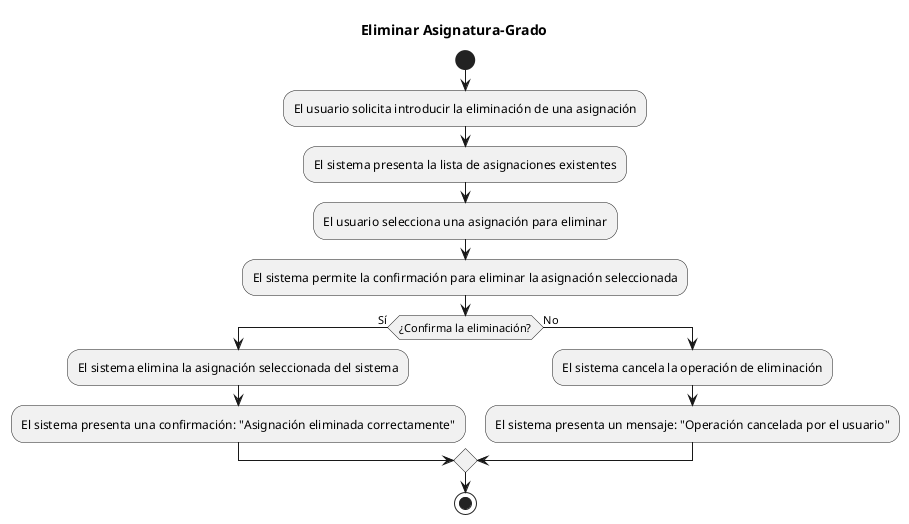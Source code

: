 @startuml

title Eliminar Asignatura-Grado

start
:El usuario solicita introducir la eliminación de una asignación;
:El sistema presenta la lista de asignaciones existentes;
:El usuario selecciona una asignación para eliminar;
:El sistema permite la confirmación para eliminar la asignación seleccionada;
if (¿Confirma la eliminación?) then (Sí)
:El sistema elimina la asignación seleccionada del sistema;
:El sistema presenta una confirmación: "Asignación eliminada correctamente";
else (No)
:El sistema cancela la operación de eliminación;
:El sistema presenta un mensaje: "Operación cancelada por el usuario";
endif
stop

@enduml